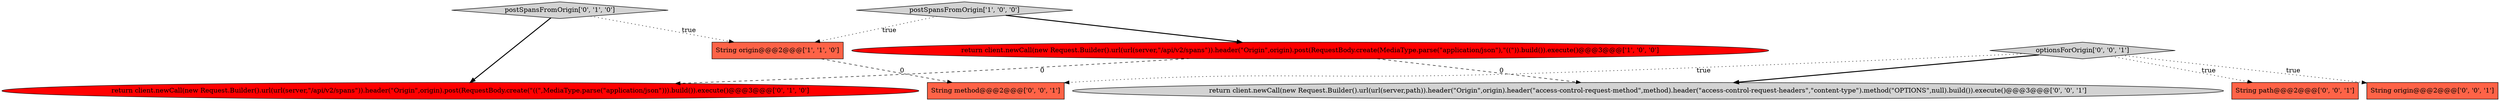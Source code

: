 digraph {
4 [style = filled, label = "return client.newCall(new Request.Builder().url(url(server,\"/api/v2/spans\")).header(\"Origin\",origin).post(RequestBody.create(\"((\",MediaType.parse(\"application/json\"))).build()).execute()@@@3@@@['0', '1', '0']", fillcolor = red, shape = ellipse image = "AAA1AAABBB2BBB"];
6 [style = filled, label = "String path@@@2@@@['0', '0', '1']", fillcolor = tomato, shape = box image = "AAA0AAABBB3BBB"];
9 [style = filled, label = "String method@@@2@@@['0', '0', '1']", fillcolor = tomato, shape = box image = "AAA0AAABBB3BBB"];
3 [style = filled, label = "postSpansFromOrigin['0', '1', '0']", fillcolor = lightgray, shape = diamond image = "AAA0AAABBB2BBB"];
7 [style = filled, label = "optionsForOrigin['0', '0', '1']", fillcolor = lightgray, shape = diamond image = "AAA0AAABBB3BBB"];
0 [style = filled, label = "String origin@@@2@@@['1', '1', '0']", fillcolor = tomato, shape = box image = "AAA0AAABBB1BBB"];
1 [style = filled, label = "postSpansFromOrigin['1', '0', '0']", fillcolor = lightgray, shape = diamond image = "AAA0AAABBB1BBB"];
8 [style = filled, label = "return client.newCall(new Request.Builder().url(url(server,path)).header(\"Origin\",origin).header(\"access-control-request-method\",method).header(\"access-control-request-headers\",\"content-type\").method(\"OPTIONS\",null).build()).execute()@@@3@@@['0', '0', '1']", fillcolor = lightgray, shape = ellipse image = "AAA0AAABBB3BBB"];
2 [style = filled, label = "return client.newCall(new Request.Builder().url(url(server,\"/api/v2/spans\")).header(\"Origin\",origin).post(RequestBody.create(MediaType.parse(\"application/json\"),\"((\")).build()).execute()@@@3@@@['1', '0', '0']", fillcolor = red, shape = ellipse image = "AAA1AAABBB1BBB"];
5 [style = filled, label = "String origin@@@2@@@['0', '0', '1']", fillcolor = tomato, shape = box image = "AAA0AAABBB3BBB"];
7->6 [style = dotted, label="true"];
1->2 [style = bold, label=""];
1->0 [style = dotted, label="true"];
0->9 [style = dashed, label="0"];
7->9 [style = dotted, label="true"];
7->8 [style = bold, label=""];
2->8 [style = dashed, label="0"];
3->0 [style = dotted, label="true"];
3->4 [style = bold, label=""];
2->4 [style = dashed, label="0"];
7->5 [style = dotted, label="true"];
}
